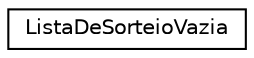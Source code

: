 digraph "Graphical Class Hierarchy"
{
 // LATEX_PDF_SIZE
  edge [fontname="Helvetica",fontsize="10",labelfontname="Helvetica",labelfontsize="10"];
  node [fontname="Helvetica",fontsize="10",shape=record];
  rankdir="LR";
  Node0 [label="ListaDeSorteioVazia",height=0.2,width=0.4,color="black", fillcolor="white", style="filled",URL="$structListaDeSorteioVazia.html",tooltip="Exceção lançada quando a lista de sorteios está vazia."];
}
